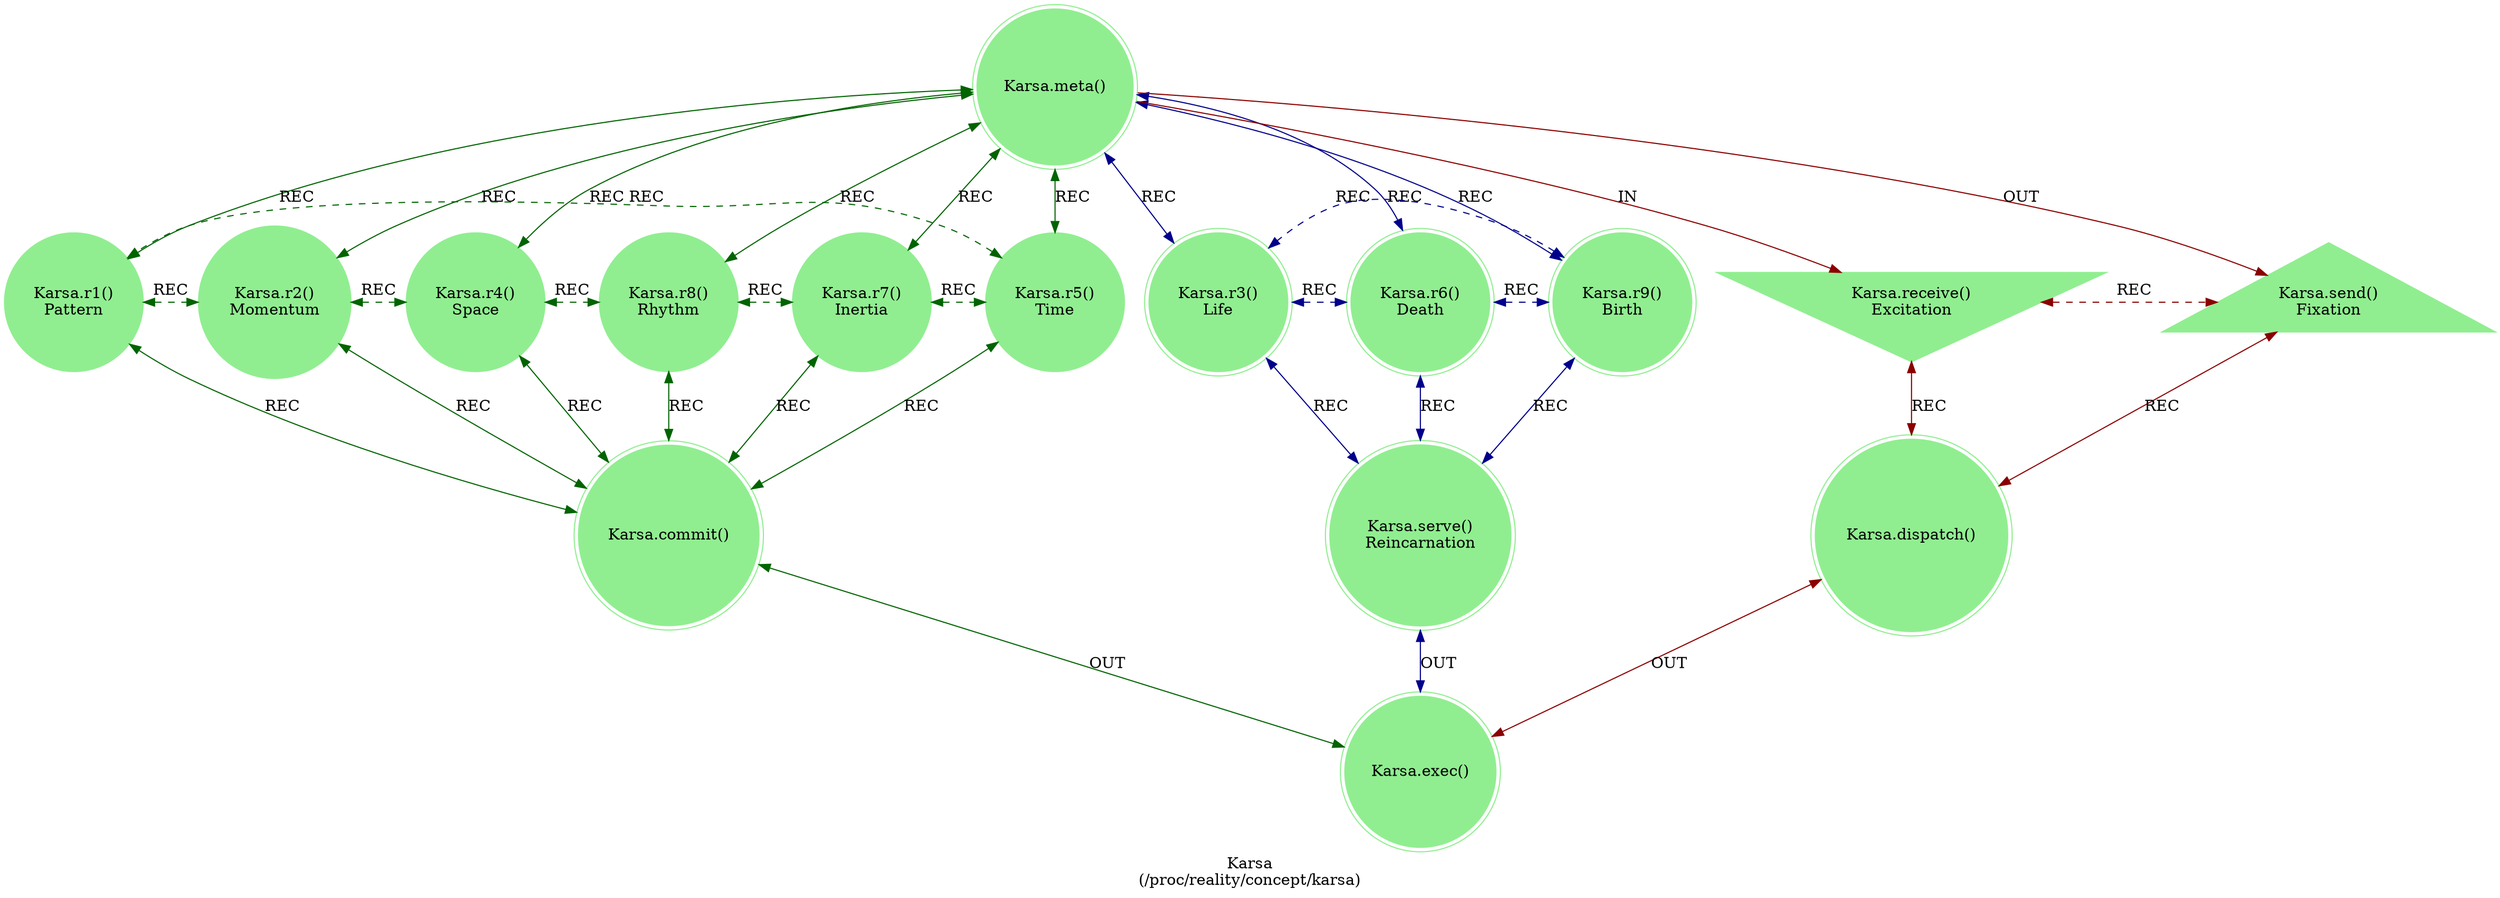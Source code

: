 strict digraph Karsa {
    label = "Karsa\n(/proc/reality/concept/karsa)";
    style = filled;
    color = lightgray;
    node [shape = circle; style = filled; color = lightgreen;];
    
    // The Axis A-0-B (In-Meta-Out).
    // The Sacred 3-6-9 (Boundary of Perception).
    // The Vortex 1-2-4-8-7-5 (Boundary of Comprehension).
    // The Router C-D-E
    // The Closure F
    spark_0_karsa_t [label = "Karsa.meta()";comment = "";shape = doublecircle;];
    spark_1_karsa_t [label = "Karsa.r1()\nPattern";comment = "";shape = circle;];
    spark_2_karsa_t [label = "Karsa.r2()\nMomentum";comment = "";shape = circle;];
    spark_4_karsa_t [label = "Karsa.r4()\nSpace";comment = "";shape = circle;];
    spark_8_karsa_t [label = "Karsa.r8()\nRhythm";comment = "";shape = circle;];
    spark_7_karsa_t [label = "Karsa.r7()\nInertia";comment = "";shape = circle;];
    spark_5_karsa_t [label = "Karsa.r5()\nTime";comment = "";shape = circle;];
    spark_3_karsa_t [label = "Karsa.r3()\nLife";comment = "";shape = doublecircle;];
    spark_6_karsa_t [label = "Karsa.r6()\nDeath";comment = "";shape = doublecircle;];
    spark_9_karsa_t [label = "Karsa.r9()\nBirth";comment = "";shape = doublecircle;];
    spark_a_karsa_t [label = "Karsa.receive()\nExcitation";comment = "";shape = invtriangle;];
    spark_b_karsa_t [label = "Karsa.send()\nFixation";comment = "";shape = triangle;];
    spark_c_karsa_t [label = "Karsa.dispatch()";comment = "";shape = doublecircle;];
    spark_d_karsa_t [label = "Karsa.commit()";comment = "";shape = doublecircle;];
    spark_e_karsa_t [label = "Karsa.serve()\nReincarnation";comment = "";shape = doublecircle;];
    spark_f_karsa_t [label = "Karsa.exec()";comment = "";shape = doublecircle;];
    
    // IN = Input
    // OUT = Output
    // REC = Recursion
    spark_0_karsa_t -> spark_a_karsa_t [label = "IN"; color = darkred; comment = "";];
    spark_0_karsa_t -> spark_b_karsa_t [label = "OUT"; color = darkred; comment = "";];
    spark_0_karsa_t -> {spark_3_karsa_t spark_6_karsa_t spark_9_karsa_t} [label = "REC"; color = darkblue; comment = ""; dir = both;];
    spark_0_karsa_t -> {spark_1_karsa_t spark_2_karsa_t spark_4_karsa_t spark_8_karsa_t spark_7_karsa_t spark_5_karsa_t} [label = "REC"; color = darkgreen; comment = ""; dir = both;];
    
    {spark_a_karsa_t spark_b_karsa_t} -> spark_c_karsa_t [label = "REC"; color = darkred; comment = ""; dir = both;];
    {spark_1_karsa_t spark_2_karsa_t spark_4_karsa_t spark_8_karsa_t spark_7_karsa_t spark_5_karsa_t} -> spark_d_karsa_t [label = "REC"; color = darkgreen; comment = ""; dir = both;];
    {spark_3_karsa_t spark_6_karsa_t spark_9_karsa_t} -> spark_e_karsa_t [label = "REC"; color = darkblue; comment = ""; dir = both;];
    
    spark_1_karsa_t -> spark_2_karsa_t -> spark_4_karsa_t -> spark_8_karsa_t -> spark_7_karsa_t -> spark_5_karsa_t -> spark_1_karsa_t [label = "REC"; color = darkgreen; comment = ""; style = dashed; constraint = false; dir = both;];
    spark_3_karsa_t -> spark_6_karsa_t -> spark_9_karsa_t -> spark_3_karsa_t [label = "REC"; color = darkblue; comment = ""; style = dashed; constraint = false; dir = both;];
    spark_a_karsa_t -> spark_b_karsa_t [label = "REC"; color = darkred; comment = ""; constraint = false; style = dashed; dir = both;];
    
    spark_c_karsa_t -> spark_f_karsa_t [label = "OUT"; color = darkred; comment = ""; dir = both;];
    spark_d_karsa_t -> spark_f_karsa_t [label = "OUT"; color = darkgreen; comment = ""; dir = both;];
    spark_e_karsa_t -> spark_f_karsa_t [label = "OUT"; color = darkblue; comment = ""; dir = both;];
}